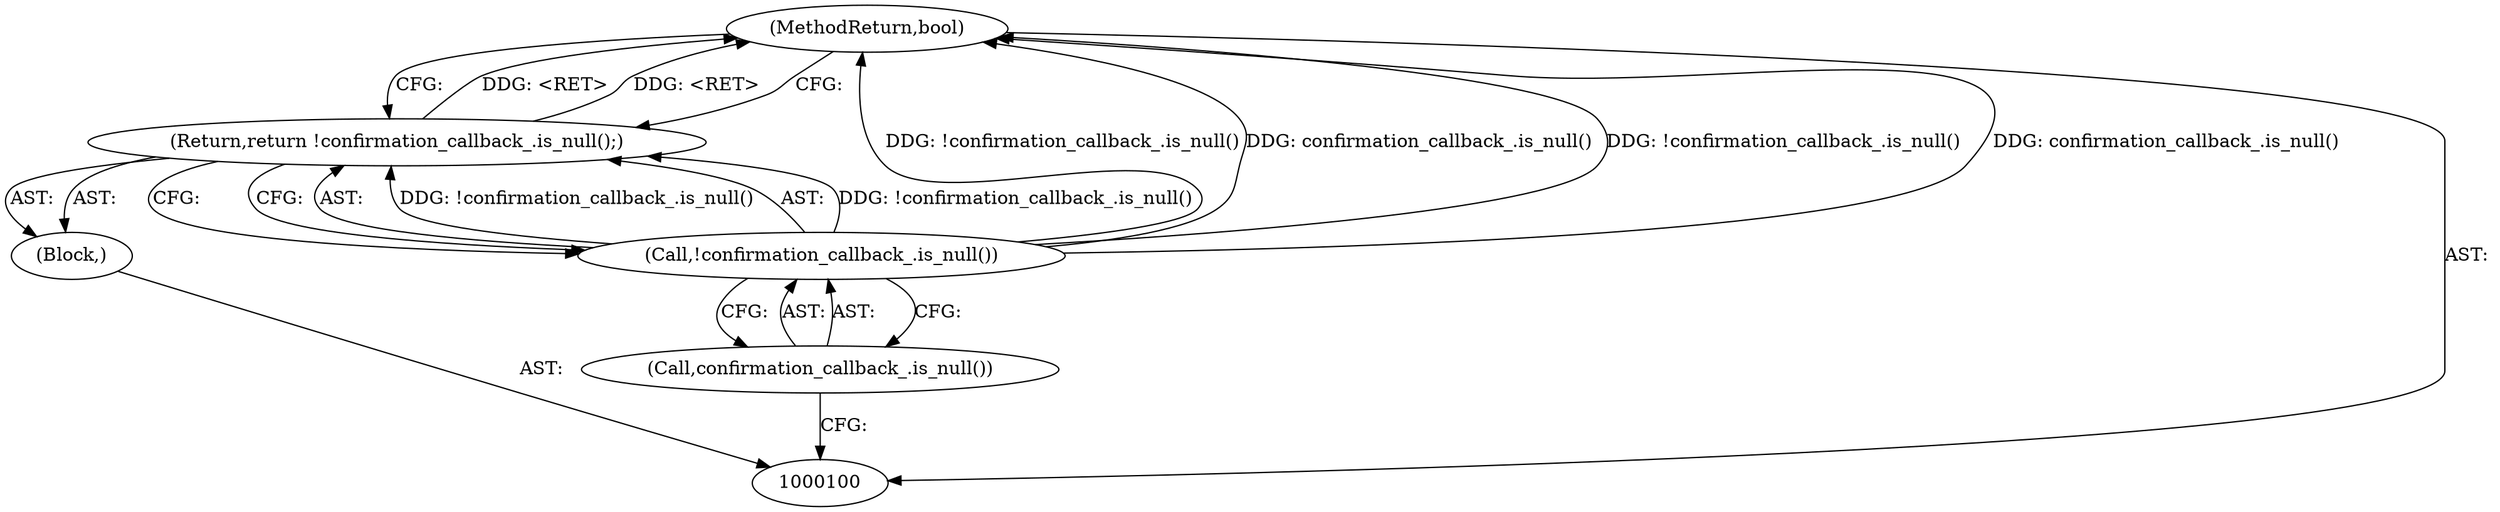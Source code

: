 digraph "1_Chrome_d358f57009b85fb7440208afa5ba87636b491889_10" {
"1000105" [label="(MethodReturn,bool)"];
"1000101" [label="(Block,)"];
"1000104" [label="(Call,confirmation_callback_.is_null())"];
"1000102" [label="(Return,return !confirmation_callback_.is_null();)"];
"1000103" [label="(Call,!confirmation_callback_.is_null())"];
"1000105" -> "1000100"  [label="AST: "];
"1000105" -> "1000102"  [label="CFG: "];
"1000103" -> "1000105"  [label="DDG: !confirmation_callback_.is_null()"];
"1000103" -> "1000105"  [label="DDG: confirmation_callback_.is_null()"];
"1000102" -> "1000105"  [label="DDG: <RET>"];
"1000101" -> "1000100"  [label="AST: "];
"1000102" -> "1000101"  [label="AST: "];
"1000104" -> "1000103"  [label="AST: "];
"1000104" -> "1000100"  [label="CFG: "];
"1000103" -> "1000104"  [label="CFG: "];
"1000102" -> "1000101"  [label="AST: "];
"1000102" -> "1000103"  [label="CFG: "];
"1000103" -> "1000102"  [label="AST: "];
"1000105" -> "1000102"  [label="CFG: "];
"1000102" -> "1000105"  [label="DDG: <RET>"];
"1000103" -> "1000102"  [label="DDG: !confirmation_callback_.is_null()"];
"1000103" -> "1000102"  [label="AST: "];
"1000103" -> "1000104"  [label="CFG: "];
"1000104" -> "1000103"  [label="AST: "];
"1000102" -> "1000103"  [label="CFG: "];
"1000103" -> "1000105"  [label="DDG: !confirmation_callback_.is_null()"];
"1000103" -> "1000105"  [label="DDG: confirmation_callback_.is_null()"];
"1000103" -> "1000102"  [label="DDG: !confirmation_callback_.is_null()"];
}
